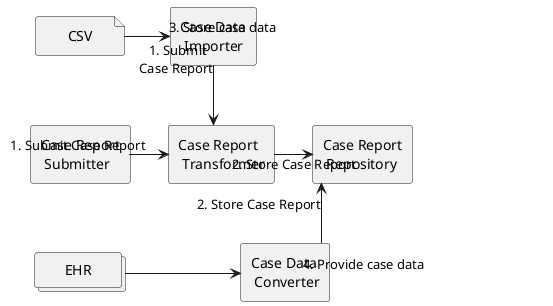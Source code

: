 @startuml
skinparam componentStyle rectangle

'!include ./style.iuml
'!pragma layout smetana
skinparam linetype ortho

agent [Case Report\n Submitter] as CRS
agent [Case Report\n Transformer] as CRT
agent [Case Report\n Repository] as CRR
agent "Case Data\n Importer" as CRI
agent "Case Data\n Converter" as CRM
collections "      EHR      " as EHR
file  "      CSV      " as CSV


CRS -[hidden]d-> EHR
CRS -[hidden]u-> CSV
EHR -[hidden]u-> CRS
CSV -[hidden]d-> CRS
'CRM -[hidden]u-> CRR 

CRS -r-> CRT : " 1. Submit Case Report "

EHR -r-> CRM : "                                   4. Provide case data                                    "

CSV -r-> CRI : "      3. Store case data     "

CRI -d-> CRT : " 1. Submit\nCase Report\n "

CRM -u-> CRR : " 2. Store Case Report"

CRT -r-> CRR : " 2. Store Case Report "


@enduml
